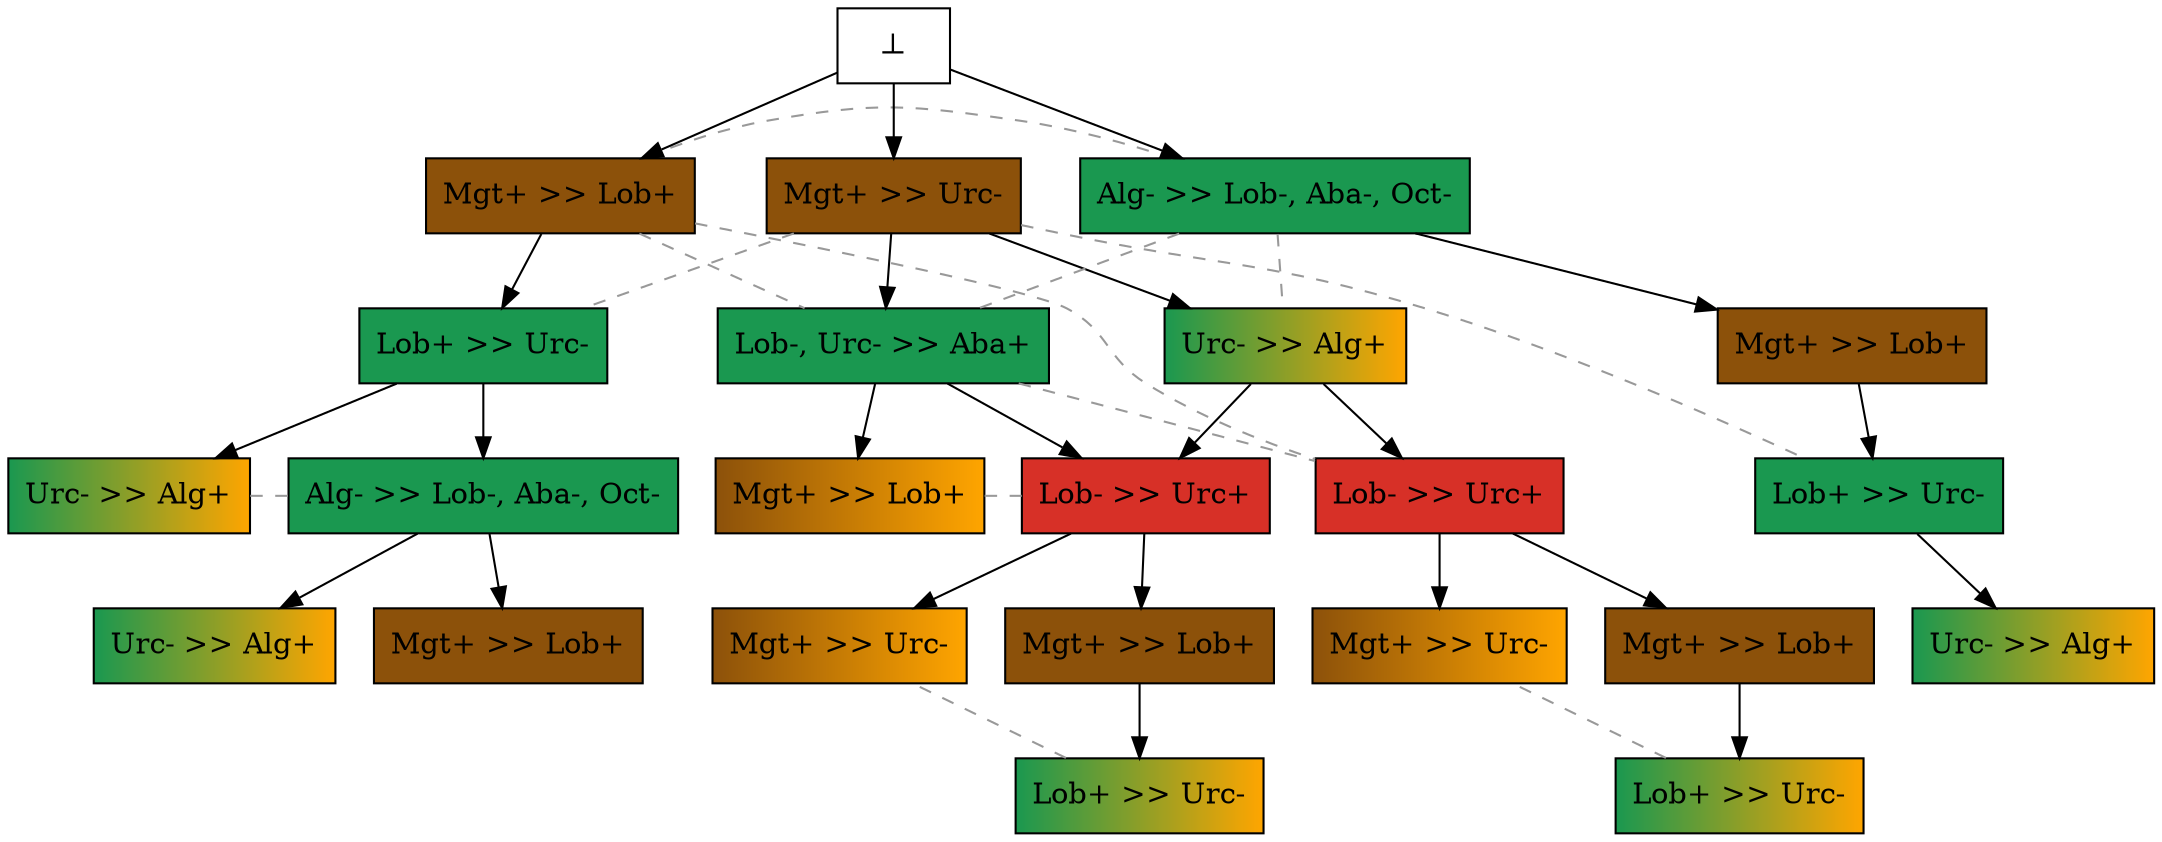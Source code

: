 digraph test {
e4 -> e5;
e3 -> e6;
e3 -> e7;
e1 -> e8;
e5 -> e9;
e8 -> e10;
e5 -> e11;
e6 -> e13;
e7 -> e16;
e10 -> e21;
e6 -> e22;
e7 -> e22;
e13 -> e25;
e22 -> e45;
e45 -> e530;
e22 -> e598;
e25 -> e624;
e13 -> e660;
e11 -> e674;
e11 -> e690;
e0 -> e1;
e0 -> e3;
e0 -> e4;

//conflicts
e1 -> e4 [arrowhead=none color=gray60 style=dashed constraint=false];
e1 -> e6 [arrowhead=none color=gray60 style=dashed constraint=false];
e1 -> e7 [arrowhead=none color=gray60 style=dashed constraint=false];
e3 -> e5 [arrowhead=none color=gray60 style=dashed constraint=false];
e3 -> e10 [arrowhead=none color=gray60 style=dashed constraint=false];
e4 -> e7 [arrowhead=none color=gray60 style=dashed constraint=false];
e4 -> e13 [arrowhead=none color=gray60 style=dashed constraint=false];
e7 -> e13 [arrowhead=none color=gray60 style=dashed constraint=false];
e9 -> e11 [arrowhead=none color=gray60 style=dashed constraint=false];
e16 -> e22 [arrowhead=none color=gray60 style=dashed constraint=false];
e530 -> e598 [arrowhead=none color=gray60 style=dashed constraint=false];
e624 -> e660 [arrowhead=none color=gray60 style=dashed constraint=false];

e1 [color="black" fillcolor="#1a9850:#1a9850" label="Alg- >> Lob-, Aba-, Oct-" shape=box style=filled];
e3 [color="black" fillcolor="#8c510a:#8c510a" label="Mgt+ >> Urc-" shape=box style=filled];
e4 [color="black" fillcolor="#8c510a:#8c510a" label="Mgt+ >> Lob+" shape=box style=filled];
e5 [color="black" fillcolor="#1a9850:#1a9850" label="Lob+ >> Urc-" shape=box style=filled];
e6 [color="black" fillcolor="#1a9850:orange" label="Urc- >> Alg+" shape=box style=filled];
e7 [color="black" fillcolor="#1a9850:#1a9850" label="Lob-, Urc- >> Aba+" shape=box style=filled];
e8 [color="black" fillcolor="#8c510a:#8c510a" label="Mgt+ >> Lob+" shape=box style=filled];
e9 [color="black" fillcolor="#1a9850:orange" label="Urc- >> Alg+" shape=box style=filled];
e10 [color="black" fillcolor="#1a9850:#1a9850" label="Lob+ >> Urc-" shape=box style=filled];
e11 [color="black" fillcolor="#1a9850:#1a9850" label="Alg- >> Lob-, Aba-, Oct-" shape=box style=filled];
e13 [color="black" fillcolor="#d73027:#d73027" label="Lob- >> Urc+" shape=box style=filled];
e16 [color="black" fillcolor="#8c510a:orange" label="Mgt+ >> Lob+" shape=box style=filled];
e21 [color="black" fillcolor="#1a9850:orange" label="Urc- >> Alg+" shape=box style=filled];
e22 [color="black" fillcolor="#d73027:#d73027" label="Lob- >> Urc+" shape=box style=filled];
e25 [color="black" fillcolor="#8c510a:#8c510a" label="Mgt+ >> Lob+" shape=box style=filled];
e45 [color="black" fillcolor="#8c510a:#8c510a" label="Mgt+ >> Lob+" shape=box style=filled];
e530 [color="black" fillcolor="#1a9850:orange" label="Lob+ >> Urc-" shape=box style=filled];
e598 [color="black" fillcolor="#8c510a:orange" label="Mgt+ >> Urc-" shape=box style=filled];
e624 [color="black" fillcolor="#1a9850:orange" label="Lob+ >> Urc-" shape=box style=filled];
e660 [color="black" fillcolor="#8c510a:orange" label="Mgt+ >> Urc-" shape=box style=filled];
e674 [color="black" fillcolor="#8c510a:#8c510a" label="Mgt+ >> Lob+" shape=box style=filled];
e690 [color="black" fillcolor="#1a9850:orange" label="Urc- >> Alg+" shape=box style=filled];
e0 [fillcolor="white" label="⊥" shape=box style=filled];
}
